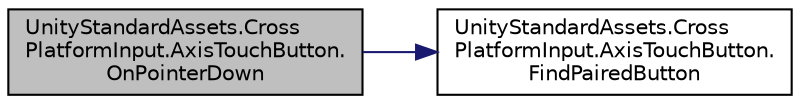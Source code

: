 digraph "UnityStandardAssets.CrossPlatformInput.AxisTouchButton.OnPointerDown"
{
 // LATEX_PDF_SIZE
  edge [fontname="Helvetica",fontsize="10",labelfontname="Helvetica",labelfontsize="10"];
  node [fontname="Helvetica",fontsize="10",shape=record];
  rankdir="LR";
  Node10 [label="UnityStandardAssets.Cross\lPlatformInput.AxisTouchButton.\lOnPointerDown",height=0.2,width=0.4,color="black", fillcolor="grey75", style="filled", fontcolor="black",tooltip=" "];
  Node10 -> Node11 [color="midnightblue",fontsize="10",style="solid",fontname="Helvetica"];
  Node11 [label="UnityStandardAssets.Cross\lPlatformInput.AxisTouchButton.\lFindPairedButton",height=0.2,width=0.4,color="black", fillcolor="white", style="filled",URL="$class_unity_standard_assets_1_1_cross_platform_input_1_1_axis_touch_button.html#a9c105241897864df983162333ca012e2",tooltip=" "];
}
